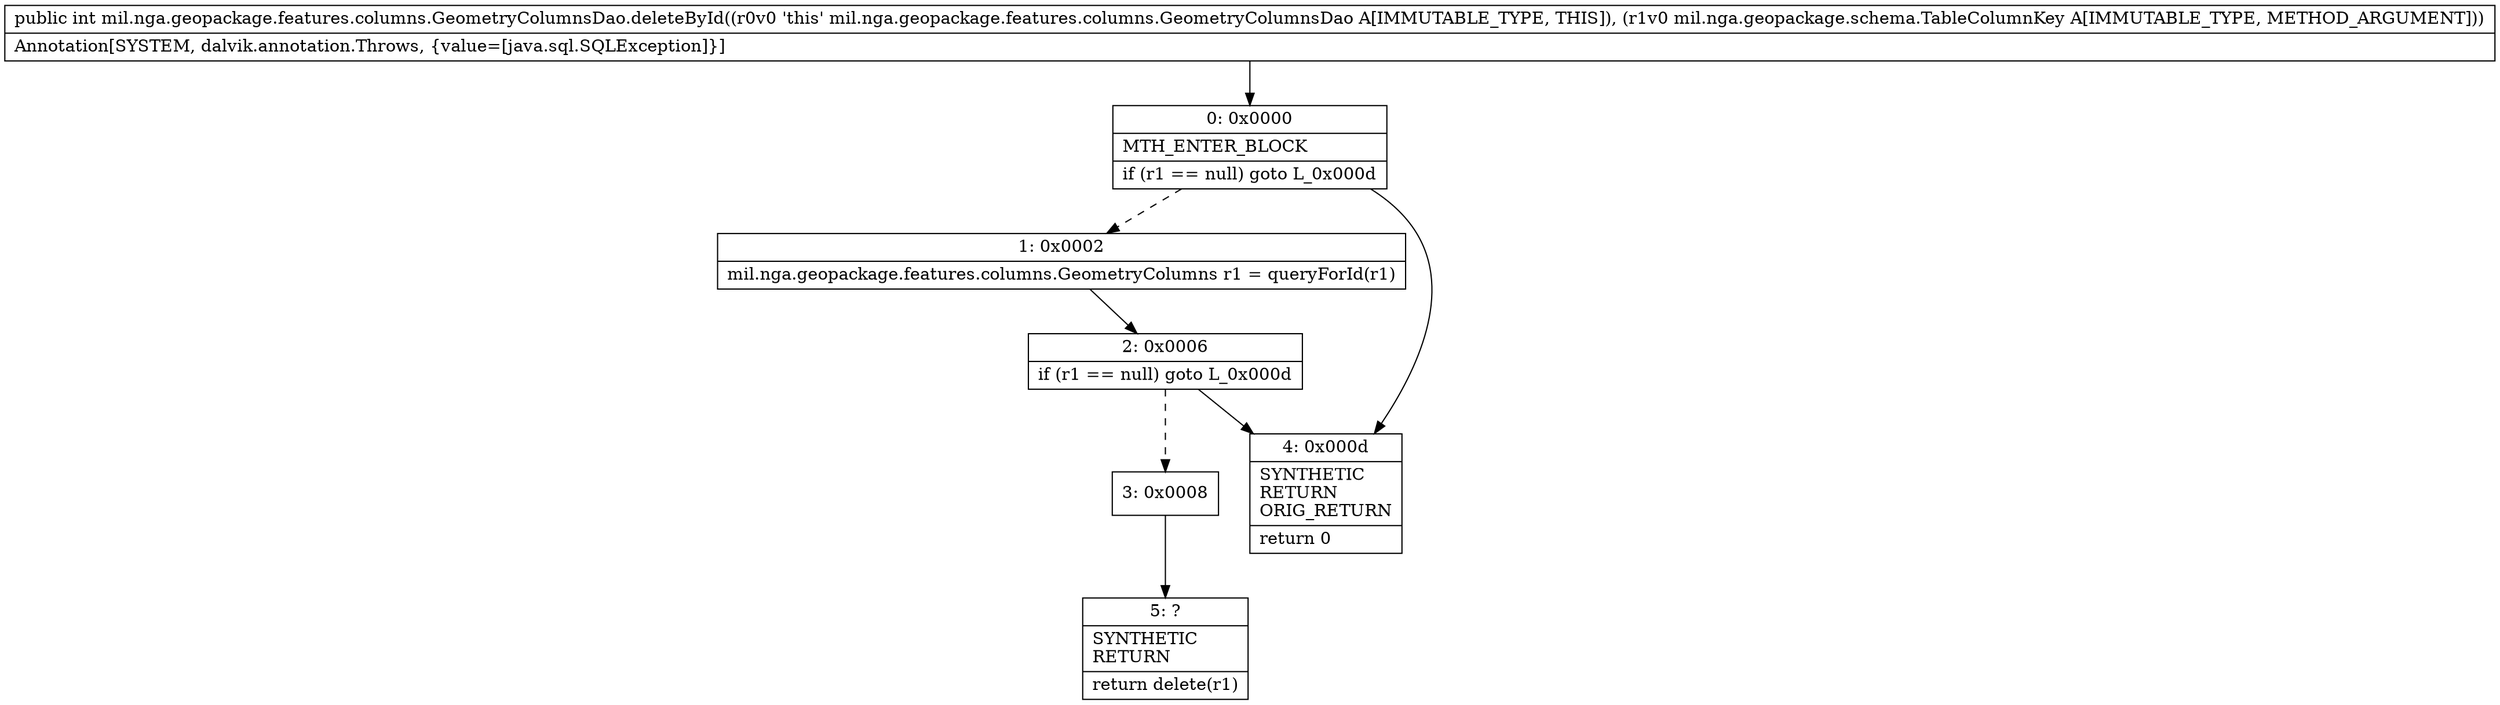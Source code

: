 digraph "CFG formil.nga.geopackage.features.columns.GeometryColumnsDao.deleteById(Lmil\/nga\/geopackage\/schema\/TableColumnKey;)I" {
Node_0 [shape=record,label="{0\:\ 0x0000|MTH_ENTER_BLOCK\l|if (r1 == null) goto L_0x000d\l}"];
Node_1 [shape=record,label="{1\:\ 0x0002|mil.nga.geopackage.features.columns.GeometryColumns r1 = queryForId(r1)\l}"];
Node_2 [shape=record,label="{2\:\ 0x0006|if (r1 == null) goto L_0x000d\l}"];
Node_3 [shape=record,label="{3\:\ 0x0008}"];
Node_4 [shape=record,label="{4\:\ 0x000d|SYNTHETIC\lRETURN\lORIG_RETURN\l|return 0\l}"];
Node_5 [shape=record,label="{5\:\ ?|SYNTHETIC\lRETURN\l|return delete(r1)\l}"];
MethodNode[shape=record,label="{public int mil.nga.geopackage.features.columns.GeometryColumnsDao.deleteById((r0v0 'this' mil.nga.geopackage.features.columns.GeometryColumnsDao A[IMMUTABLE_TYPE, THIS]), (r1v0 mil.nga.geopackage.schema.TableColumnKey A[IMMUTABLE_TYPE, METHOD_ARGUMENT]))  | Annotation[SYSTEM, dalvik.annotation.Throws, \{value=[java.sql.SQLException]\}]\l}"];
MethodNode -> Node_0;
Node_0 -> Node_1[style=dashed];
Node_0 -> Node_4;
Node_1 -> Node_2;
Node_2 -> Node_3[style=dashed];
Node_2 -> Node_4;
Node_3 -> Node_5;
}


